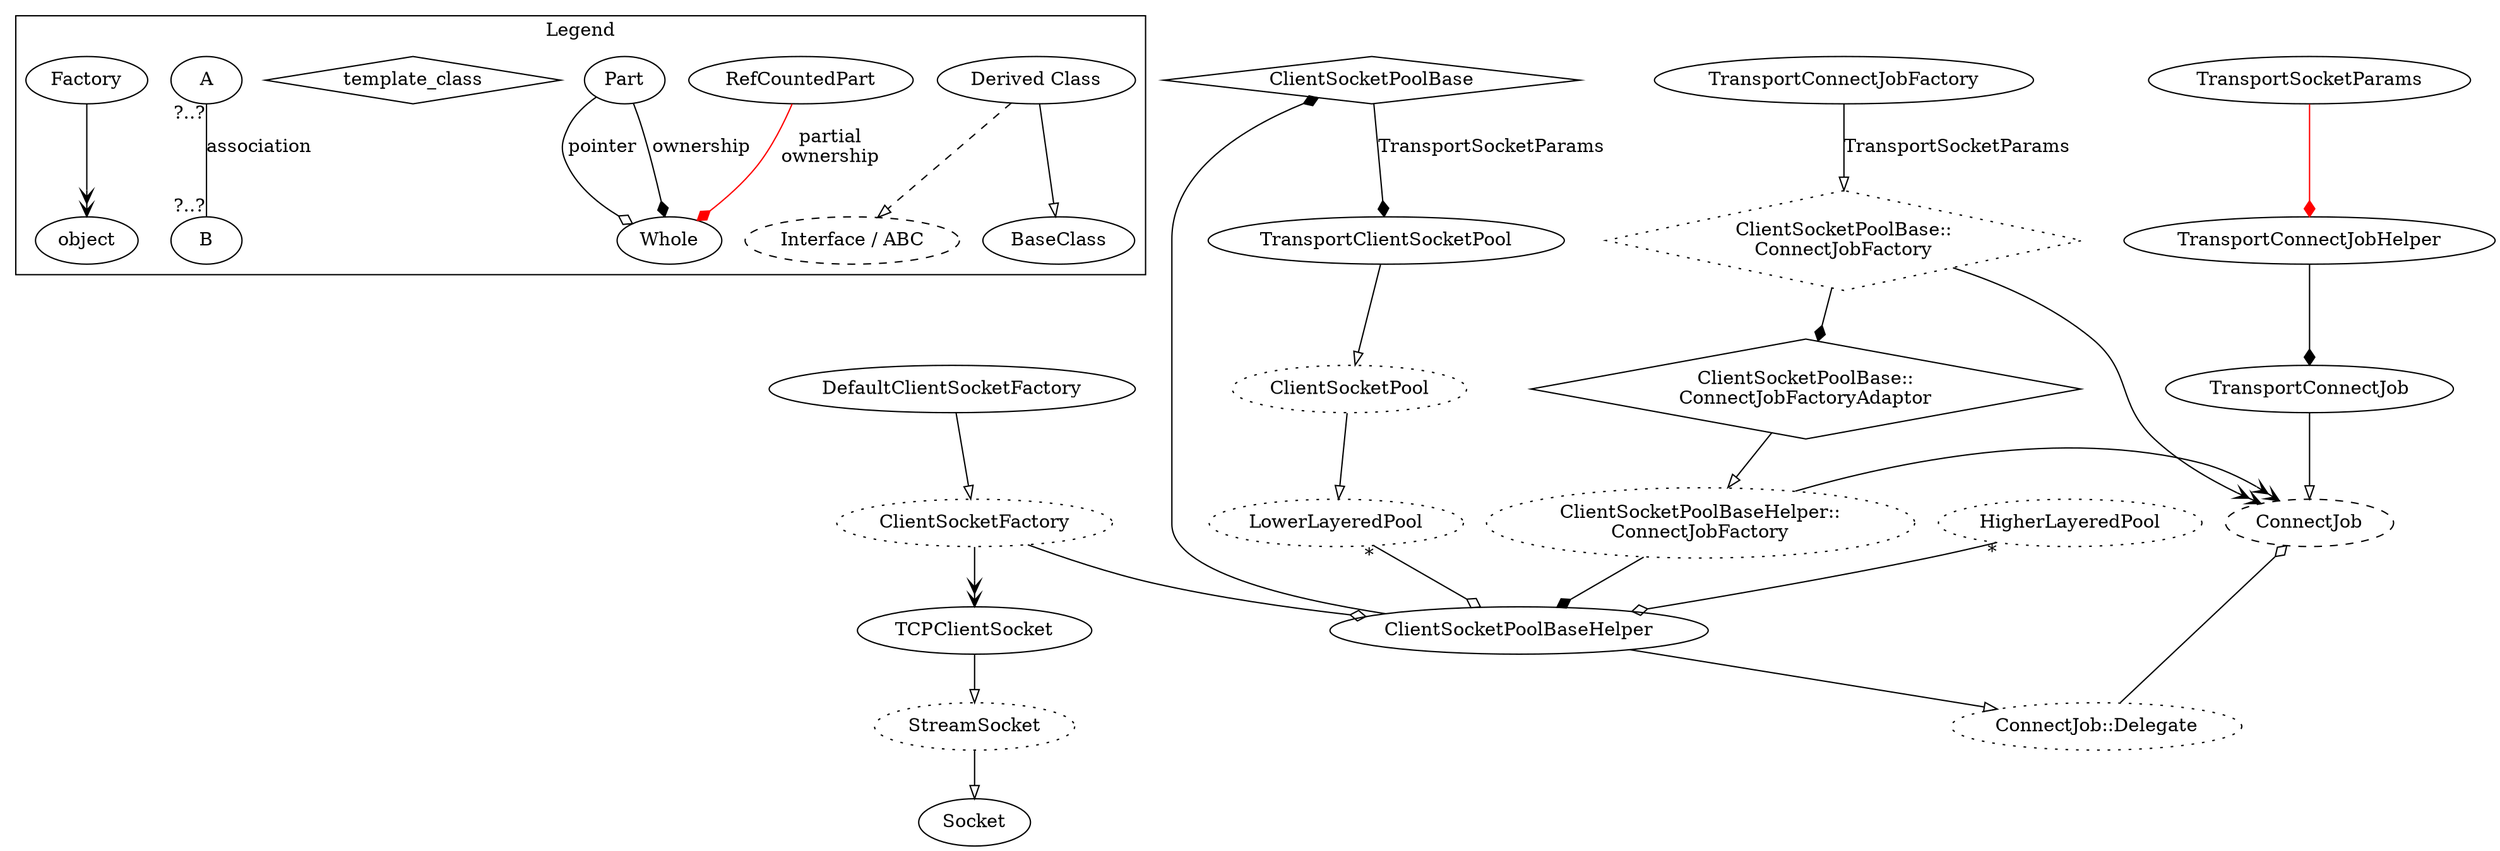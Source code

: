 digraph SocketPools {
    subgraph cluster_legend {
	label="Legend";

	## The following legend is an attempt to match UML notation,
	## except for template_class and Factory->object, which are
	## invented for this diagram.
	BaseClass;
	SubClass [label="Derived Class"];
	Whole;
	Part;
	A;
	B;
	Interface [label="Interface / ABC", style=dashed];
	template_class [shape=diamond]; # Link will name parameter(s)

	SubClass -> BaseClass [arrowhead="empty"];
	SubClass -> Interface [arrowhead="empty", style=dashed];
	Part -> Whole [arrowhead="diamond", label="ownership"];
	Part -> Whole [arrowhead="odiamond", label="pointer"];
	RefCountedPart -> Whole [arrowhead="diamond", color=red,
		                 label="partial\nownership"];
	A -> B [arrowhead="none", headlabel="?..?", taillabel="?..?",
		label="association"];
	// Often a "subgraph { rank=same; .. }" is used to wrap the
	// below to make the generative relationship distinctive
	// from the other class relationships.
	Factory -> object [arrowhead=veevee];
    };

    ClientSocketPoolBase [shape=diamond];
    ClientSocketPoolBaseHelper;

    ClientSocketPoolBaseHelper_ConnectJobFactory
        [style=dotted, label="ClientSocketPoolBaseHelper::\nConnectJobFactory"];
    ClientSocketPoolBase_ConnectJobFactory
        [style=dotted, shape=diamond,
	 label="ClientSocketPoolBase::\nConnectJobFactory"];
    ClientSocketPoolBase_ConnectJobFactoryAdaptor
        [shape=diamond,
	 label="ClientSocketPoolBase::\nConnectJobFactoryAdaptor"];

    HigherLayeredPool [style=dotted];
    LowerLayeredPool [style=dotted];
    ClientSocketPool [style=dotted];

    ConnectJob [style=dashed];
    ConnectJob_Delegate [style=dotted, label="ConnectJob::Delegate"];

    ClientSocketFactory [style=dotted];
    DefaultClientSocketFactory;
    TCPClientSocket;
    StreamSocket [style=dotted]
    Socket;

    TransportSocketParams;
    TransportConnectJobHelper;
    TransportConnectJobFactory;
    TransportConnectJob;

    TransportClientSocketPool -> ClientSocketPool [arrowhead=empty];
    ClientSocketPool -> LowerLayeredPool [arrowhead=empty];
    ClientSocketPoolBaseHelper -> ConnectJob_Delegate [arrowhead=empty];
    TransportConnectJobFactory -> ClientSocketPoolBase_ConnectJobFactory
        [arrowhead=empty, label="TransportSocketParams"];
    ClientSocketPoolBase_ConnectJobFactoryAdaptor ->
        ClientSocketPoolBaseHelper_ConnectJobFactory
 	    [arrowhead=empty, arrowtail=none];
    TransportConnectJob -> ConnectJob [arrowhead=empty];
    DefaultClientSocketFactory -> ClientSocketFactory [arrowhead=empty];
    StreamSocket -> Socket [arrowhead=empty]
    TCPClientSocket -> StreamSocket [arrowhead=empty]

    ClientSocketPoolBaseHelper -> ClientSocketPoolBase [arrowhead=diamond];
    ClientSocketPoolBase -> TransportClientSocketPool
        [arrowhead=diamond, label="TransportSocketParams"];
    ClientSocketPoolBase_ConnectJobFactory ->
        ClientSocketPoolBase_ConnectJobFactoryAdaptor [arrowhead=diamond];
    ClientSocketPoolBaseHelper_ConnectJobFactory -> 
        ClientSocketPoolBaseHelper [arrowhead=diamond];
    TransportConnectJobHelper -> TransportConnectJob [arrowhead=diamond];
    TransportSocketParams -> TransportConnectJobHelper
        [arrowhead=diamond, color=red];

    ConnectJob -> ConnectJob_Delegate
        [dir=back, arrowhead=none, arrowtail=odiamond];
    HigherLayeredPool -> ClientSocketPoolBaseHelper
        [arrowhead=odiamond, taillabel="*"];
    LowerLayeredPool -> ClientSocketPoolBaseHelper
        [arrowhead=odiamond, taillabel="*"];
    ClientSocketFactory -> ClientSocketPoolBaseHelper [arrowhead=odiamond];

    subgraph {
        rank=same;
        ClientSocketPoolBaseHelper_ConnectJobFactory -> ConnectJob
            [arrowhead=veevee];
    }
    ClientSocketPoolBase_ConnectJobFactory -> ConnectJob [arrowhead=veevee];
    ClientSocketFactory -> TCPClientSocket [arrowhead=veevee]
}

